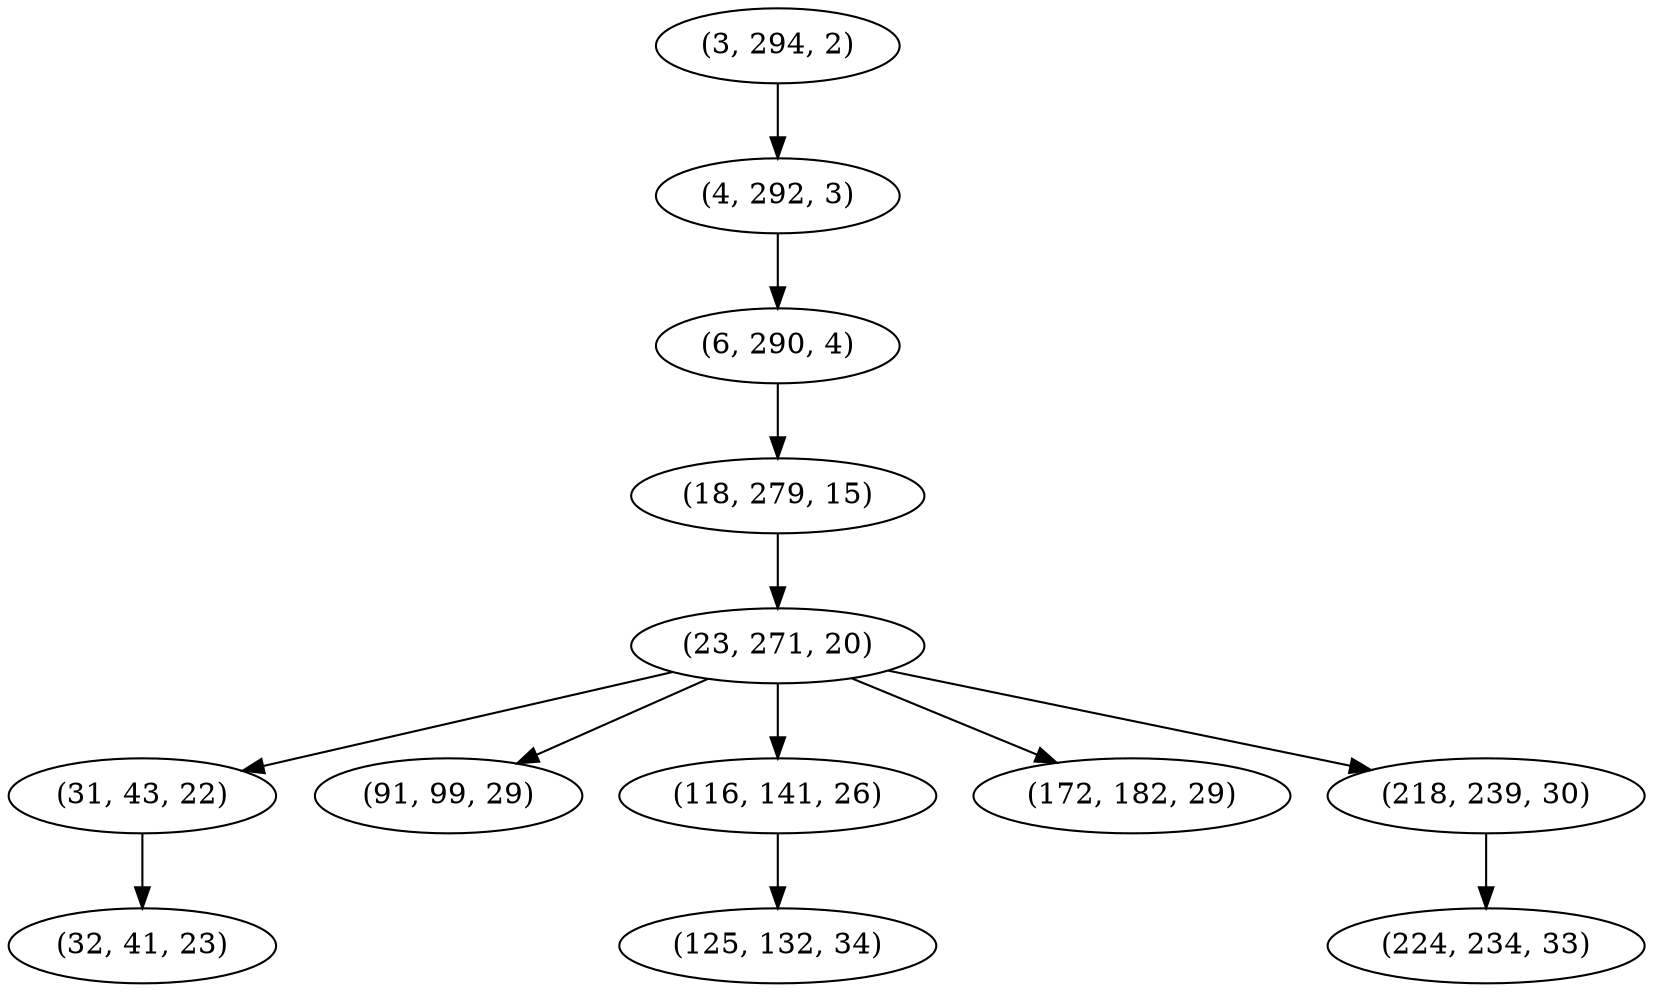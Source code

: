 digraph tree {
    "(3, 294, 2)";
    "(4, 292, 3)";
    "(6, 290, 4)";
    "(18, 279, 15)";
    "(23, 271, 20)";
    "(31, 43, 22)";
    "(32, 41, 23)";
    "(91, 99, 29)";
    "(116, 141, 26)";
    "(125, 132, 34)";
    "(172, 182, 29)";
    "(218, 239, 30)";
    "(224, 234, 33)";
    "(3, 294, 2)" -> "(4, 292, 3)";
    "(4, 292, 3)" -> "(6, 290, 4)";
    "(6, 290, 4)" -> "(18, 279, 15)";
    "(18, 279, 15)" -> "(23, 271, 20)";
    "(23, 271, 20)" -> "(31, 43, 22)";
    "(23, 271, 20)" -> "(91, 99, 29)";
    "(23, 271, 20)" -> "(116, 141, 26)";
    "(23, 271, 20)" -> "(172, 182, 29)";
    "(23, 271, 20)" -> "(218, 239, 30)";
    "(31, 43, 22)" -> "(32, 41, 23)";
    "(116, 141, 26)" -> "(125, 132, 34)";
    "(218, 239, 30)" -> "(224, 234, 33)";
}

